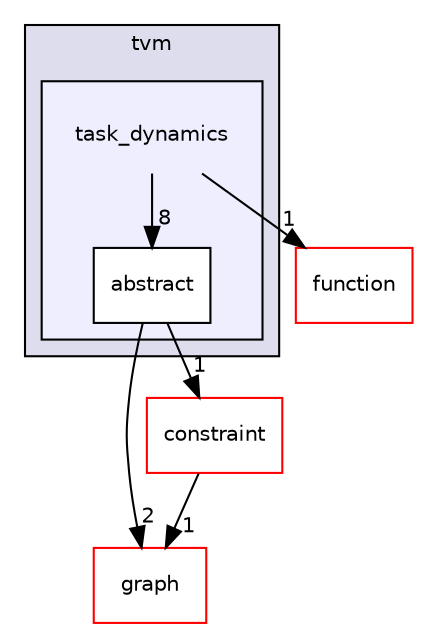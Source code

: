 digraph "include/tvm/task_dynamics" {
  compound=true
  node [ fontsize="10", fontname="Helvetica"];
  edge [ labelfontsize="10", labelfontname="Helvetica"];
  subgraph clusterdir_b4c7d8e826c599ba55146c099a14beb5 {
    graph [ bgcolor="#ddddee", pencolor="black", label="tvm" fontname="Helvetica", fontsize="10", URL="dir_b4c7d8e826c599ba55146c099a14beb5.html"]
  subgraph clusterdir_0150579c97399d4d7ca78a757bad7845 {
    graph [ bgcolor="#eeeeff", pencolor="black", label="" URL="dir_0150579c97399d4d7ca78a757bad7845.html"];
    dir_0150579c97399d4d7ca78a757bad7845 [shape=plaintext label="task_dynamics"];
    dir_ff52d1014f3c86f7680f449f83cac727 [shape=box label="abstract" color="black" fillcolor="white" style="filled" URL="dir_ff52d1014f3c86f7680f449f83cac727.html"];
  }
  }
  dir_95e0fe1efd9e7dc8b84bcdee05d2dbc2 [shape=box label="function" fillcolor="white" style="filled" color="red" URL="dir_95e0fe1efd9e7dc8b84bcdee05d2dbc2.html"];
  dir_df8c49de760ace615969b0dd6b4dc6c3 [shape=box label="graph" fillcolor="white" style="filled" color="red" URL="dir_df8c49de760ace615969b0dd6b4dc6c3.html"];
  dir_8aade20741a7f4a13662c9851e607ed3 [shape=box label="constraint" fillcolor="white" style="filled" color="red" URL="dir_8aade20741a7f4a13662c9851e607ed3.html"];
  dir_ff52d1014f3c86f7680f449f83cac727->dir_df8c49de760ace615969b0dd6b4dc6c3 [headlabel="2", labeldistance=1.5 headhref="dir_000032_000017.html"];
  dir_ff52d1014f3c86f7680f449f83cac727->dir_8aade20741a7f4a13662c9851e607ed3 [headlabel="1", labeldistance=1.5 headhref="dir_000032_000004.html"];
  dir_8aade20741a7f4a13662c9851e607ed3->dir_df8c49de760ace615969b0dd6b4dc6c3 [headlabel="1", labeldistance=1.5 headhref="dir_000004_000017.html"];
  dir_0150579c97399d4d7ca78a757bad7845->dir_95e0fe1efd9e7dc8b84bcdee05d2dbc2 [headlabel="1", labeldistance=1.5 headhref="dir_000009_000014.html"];
  dir_0150579c97399d4d7ca78a757bad7845->dir_ff52d1014f3c86f7680f449f83cac727 [headlabel="8", labeldistance=1.5 headhref="dir_000009_000032.html"];
}
